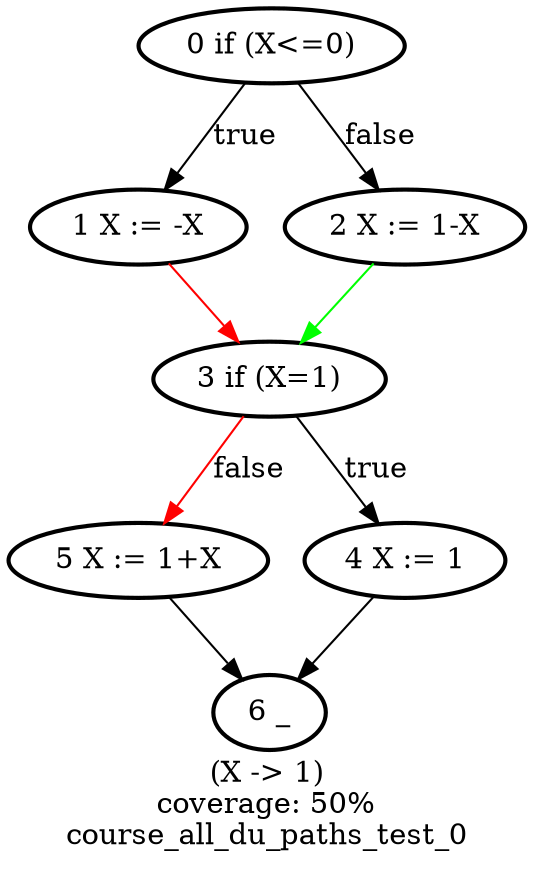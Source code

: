 digraph course_all_du_paths_test_0 {
	label = "(X -> 1)
coverage: 50%
course_all_du_paths_test_0"
	"1 X := -X" [style = bold]
	"1 X := -X" -> "3 if (X=1)" [color = red]
	"3 if (X=1)" -> "5 X := 1+X" [label = false, color = red]
	"4 X := 1" -> "6 _"
	"5 X := 1+X" [style = bold]
	"3 if (X=1)" [style = bold]
	"4 X := 1" [style = bold]
	"6 _" [style = bold]
	"2 X := 1-X" [style = bold]
	"0 if (X<=0)" -> "1 X := -X" [label = true]
	"2 X := 1-X" -> "3 if (X=1)" [color = green]
	"5 X := 1+X" -> "6 _"
	"0 if (X<=0)" [style = bold]
	"0 if (X<=0)" -> "2 X := 1-X" [label = false]
	"3 if (X=1)" -> "4 X := 1" [label = true]
}